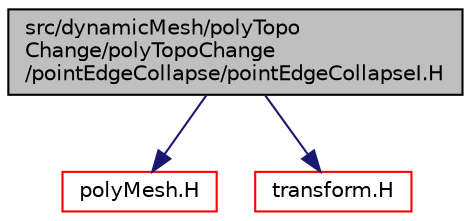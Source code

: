 digraph "src/dynamicMesh/polyTopoChange/polyTopoChange/pointEdgeCollapse/pointEdgeCollapseI.H"
{
  bgcolor="transparent";
  edge [fontname="Helvetica",fontsize="10",labelfontname="Helvetica",labelfontsize="10"];
  node [fontname="Helvetica",fontsize="10",shape=record];
  Node0 [label="src/dynamicMesh/polyTopo\lChange/polyTopoChange\l/pointEdgeCollapse/pointEdgeCollapseI.H",height=0.2,width=0.4,color="black", fillcolor="grey75", style="filled", fontcolor="black"];
  Node0 -> Node1 [color="midnightblue",fontsize="10",style="solid",fontname="Helvetica"];
  Node1 [label="polyMesh.H",height=0.2,width=0.4,color="red",URL="$a12398.html"];
  Node0 -> Node235 [color="midnightblue",fontsize="10",style="solid",fontname="Helvetica"];
  Node235 [label="transform.H",height=0.2,width=0.4,color="red",URL="$a13637.html",tooltip="3D tensor transformation operations. "];
}
